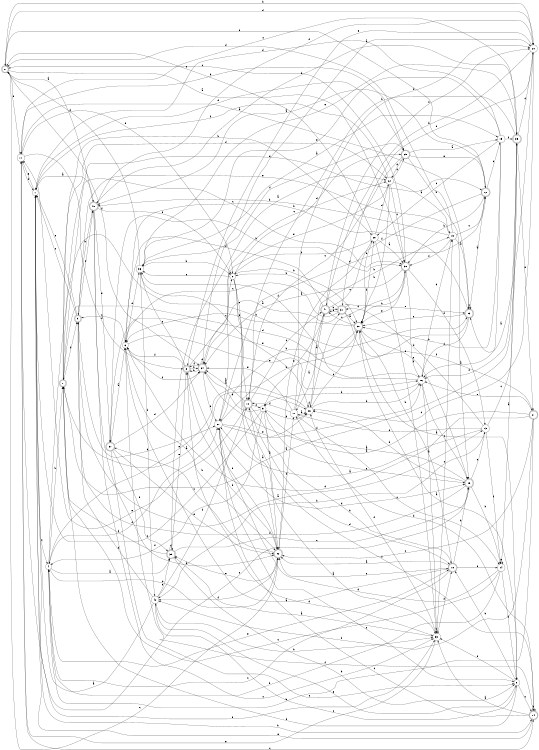 digraph n35_3 {
__start0 [label="" shape="none"];

rankdir=LR;
size="8,5";

s0 [style="rounded,filled", color="black", fillcolor="white" shape="doublecircle", label="0"];
s1 [style="filled", color="black", fillcolor="white" shape="circle", label="1"];
s2 [style="filled", color="black", fillcolor="white" shape="circle", label="2"];
s3 [style="rounded,filled", color="black", fillcolor="white" shape="doublecircle", label="3"];
s4 [style="filled", color="black", fillcolor="white" shape="circle", label="4"];
s5 [style="filled", color="black", fillcolor="white" shape="circle", label="5"];
s6 [style="filled", color="black", fillcolor="white" shape="circle", label="6"];
s7 [style="rounded,filled", color="black", fillcolor="white" shape="doublecircle", label="7"];
s8 [style="filled", color="black", fillcolor="white" shape="circle", label="8"];
s9 [style="rounded,filled", color="black", fillcolor="white" shape="doublecircle", label="9"];
s10 [style="rounded,filled", color="black", fillcolor="white" shape="doublecircle", label="10"];
s11 [style="filled", color="black", fillcolor="white" shape="circle", label="11"];
s12 [style="rounded,filled", color="black", fillcolor="white" shape="doublecircle", label="12"];
s13 [style="filled", color="black", fillcolor="white" shape="circle", label="13"];
s14 [style="rounded,filled", color="black", fillcolor="white" shape="doublecircle", label="14"];
s15 [style="filled", color="black", fillcolor="white" shape="circle", label="15"];
s16 [style="filled", color="black", fillcolor="white" shape="circle", label="16"];
s17 [style="filled", color="black", fillcolor="white" shape="circle", label="17"];
s18 [style="rounded,filled", color="black", fillcolor="white" shape="doublecircle", label="18"];
s19 [style="filled", color="black", fillcolor="white" shape="circle", label="19"];
s20 [style="filled", color="black", fillcolor="white" shape="circle", label="20"];
s21 [style="rounded,filled", color="black", fillcolor="white" shape="doublecircle", label="21"];
s22 [style="filled", color="black", fillcolor="white" shape="circle", label="22"];
s23 [style="rounded,filled", color="black", fillcolor="white" shape="doublecircle", label="23"];
s24 [style="filled", color="black", fillcolor="white" shape="circle", label="24"];
s25 [style="rounded,filled", color="black", fillcolor="white" shape="doublecircle", label="25"];
s26 [style="filled", color="black", fillcolor="white" shape="circle", label="26"];
s27 [style="filled", color="black", fillcolor="white" shape="circle", label="27"];
s28 [style="filled", color="black", fillcolor="white" shape="circle", label="28"];
s29 [style="rounded,filled", color="black", fillcolor="white" shape="doublecircle", label="29"];
s30 [style="rounded,filled", color="black", fillcolor="white" shape="doublecircle", label="30"];
s31 [style="rounded,filled", color="black", fillcolor="white" shape="doublecircle", label="31"];
s32 [style="rounded,filled", color="black", fillcolor="white" shape="doublecircle", label="32"];
s33 [style="filled", color="black", fillcolor="white" shape="circle", label="33"];
s34 [style="rounded,filled", color="black", fillcolor="white" shape="doublecircle", label="34"];
s35 [style="rounded,filled", color="black", fillcolor="white" shape="doublecircle", label="35"];
s36 [style="filled", color="black", fillcolor="white" shape="circle", label="36"];
s37 [style="rounded,filled", color="black", fillcolor="white" shape="doublecircle", label="37"];
s38 [style="rounded,filled", color="black", fillcolor="white" shape="doublecircle", label="38"];
s39 [style="rounded,filled", color="black", fillcolor="white" shape="doublecircle", label="39"];
s40 [style="rounded,filled", color="black", fillcolor="white" shape="doublecircle", label="40"];
s41 [style="rounded,filled", color="black", fillcolor="white" shape="doublecircle", label="41"];
s42 [style="filled", color="black", fillcolor="white" shape="circle", label="42"];
s0 -> s38 [label="a"];
s0 -> s20 [label="b"];
s0 -> s32 [label="c"];
s0 -> s20 [label="d"];
s0 -> s11 [label="e"];
s0 -> s34 [label="f"];
s1 -> s40 [label="a"];
s1 -> s14 [label="b"];
s1 -> s4 [label="c"];
s1 -> s29 [label="d"];
s1 -> s11 [label="e"];
s1 -> s33 [label="f"];
s2 -> s33 [label="a"];
s2 -> s30 [label="b"];
s2 -> s10 [label="c"];
s2 -> s29 [label="d"];
s2 -> s36 [label="e"];
s2 -> s14 [label="f"];
s3 -> s31 [label="a"];
s3 -> s34 [label="b"];
s3 -> s36 [label="c"];
s3 -> s33 [label="d"];
s3 -> s32 [label="e"];
s3 -> s6 [label="f"];
s4 -> s39 [label="a"];
s4 -> s7 [label="b"];
s4 -> s23 [label="c"];
s4 -> s32 [label="d"];
s4 -> s18 [label="e"];
s4 -> s27 [label="f"];
s5 -> s32 [label="a"];
s5 -> s34 [label="b"];
s5 -> s1 [label="c"];
s5 -> s26 [label="d"];
s5 -> s25 [label="e"];
s5 -> s4 [label="f"];
s6 -> s18 [label="a"];
s6 -> s32 [label="b"];
s6 -> s9 [label="c"];
s6 -> s36 [label="d"];
s6 -> s16 [label="e"];
s6 -> s34 [label="f"];
s7 -> s26 [label="a"];
s7 -> s28 [label="b"];
s7 -> s38 [label="c"];
s7 -> s22 [label="d"];
s7 -> s12 [label="e"];
s7 -> s9 [label="f"];
s8 -> s30 [label="a"];
s8 -> s18 [label="b"];
s8 -> s14 [label="c"];
s8 -> s7 [label="d"];
s8 -> s42 [label="e"];
s8 -> s33 [label="f"];
s9 -> s13 [label="a"];
s9 -> s40 [label="b"];
s9 -> s1 [label="c"];
s9 -> s27 [label="d"];
s9 -> s1 [label="e"];
s9 -> s40 [label="f"];
s10 -> s34 [label="a"];
s10 -> s18 [label="b"];
s10 -> s41 [label="c"];
s10 -> s18 [label="d"];
s10 -> s11 [label="e"];
s10 -> s5 [label="f"];
s11 -> s23 [label="a"];
s11 -> s29 [label="b"];
s11 -> s14 [label="c"];
s11 -> s3 [label="d"];
s11 -> s2 [label="e"];
s11 -> s1 [label="f"];
s12 -> s40 [label="a"];
s12 -> s38 [label="b"];
s12 -> s15 [label="c"];
s12 -> s27 [label="d"];
s12 -> s0 [label="e"];
s12 -> s32 [label="f"];
s13 -> s27 [label="a"];
s13 -> s42 [label="b"];
s13 -> s35 [label="c"];
s13 -> s31 [label="d"];
s13 -> s17 [label="e"];
s13 -> s24 [label="f"];
s14 -> s33 [label="a"];
s14 -> s14 [label="b"];
s14 -> s27 [label="c"];
s14 -> s17 [label="d"];
s14 -> s1 [label="e"];
s14 -> s6 [label="f"];
s15 -> s16 [label="a"];
s15 -> s30 [label="b"];
s15 -> s28 [label="c"];
s15 -> s1 [label="d"];
s15 -> s36 [label="e"];
s15 -> s35 [label="f"];
s16 -> s33 [label="a"];
s16 -> s5 [label="b"];
s16 -> s25 [label="c"];
s16 -> s19 [label="d"];
s16 -> s37 [label="e"];
s16 -> s36 [label="f"];
s17 -> s26 [label="a"];
s17 -> s19 [label="b"];
s17 -> s24 [label="c"];
s17 -> s20 [label="d"];
s17 -> s34 [label="e"];
s17 -> s10 [label="f"];
s18 -> s32 [label="a"];
s18 -> s30 [label="b"];
s18 -> s4 [label="c"];
s18 -> s25 [label="d"];
s18 -> s32 [label="e"];
s18 -> s24 [label="f"];
s19 -> s23 [label="a"];
s19 -> s40 [label="b"];
s19 -> s12 [label="c"];
s19 -> s0 [label="d"];
s19 -> s9 [label="e"];
s19 -> s38 [label="f"];
s20 -> s23 [label="a"];
s20 -> s41 [label="b"];
s20 -> s26 [label="c"];
s20 -> s31 [label="d"];
s20 -> s3 [label="e"];
s20 -> s40 [label="f"];
s21 -> s34 [label="a"];
s21 -> s4 [label="b"];
s21 -> s32 [label="c"];
s21 -> s6 [label="d"];
s21 -> s16 [label="e"];
s21 -> s42 [label="f"];
s22 -> s19 [label="a"];
s22 -> s30 [label="b"];
s22 -> s38 [label="c"];
s22 -> s29 [label="d"];
s22 -> s34 [label="e"];
s22 -> s1 [label="f"];
s23 -> s12 [label="a"];
s23 -> s6 [label="b"];
s23 -> s23 [label="c"];
s23 -> s7 [label="d"];
s23 -> s30 [label="e"];
s23 -> s16 [label="f"];
s24 -> s35 [label="a"];
s24 -> s4 [label="b"];
s24 -> s7 [label="c"];
s24 -> s27 [label="d"];
s24 -> s24 [label="e"];
s24 -> s8 [label="f"];
s25 -> s5 [label="a"];
s25 -> s24 [label="b"];
s25 -> s11 [label="c"];
s25 -> s26 [label="d"];
s25 -> s13 [label="e"];
s25 -> s9 [label="f"];
s26 -> s41 [label="a"];
s26 -> s16 [label="b"];
s26 -> s30 [label="c"];
s26 -> s38 [label="d"];
s26 -> s4 [label="e"];
s26 -> s26 [label="f"];
s27 -> s2 [label="a"];
s27 -> s30 [label="b"];
s27 -> s8 [label="c"];
s27 -> s25 [label="d"];
s27 -> s26 [label="e"];
s27 -> s16 [label="f"];
s28 -> s38 [label="a"];
s28 -> s30 [label="b"];
s28 -> s0 [label="c"];
s28 -> s22 [label="d"];
s28 -> s33 [label="e"];
s28 -> s2 [label="f"];
s29 -> s15 [label="a"];
s29 -> s25 [label="b"];
s29 -> s10 [label="c"];
s29 -> s22 [label="d"];
s29 -> s12 [label="e"];
s29 -> s36 [label="f"];
s30 -> s8 [label="a"];
s30 -> s27 [label="b"];
s30 -> s41 [label="c"];
s30 -> s6 [label="d"];
s30 -> s25 [label="e"];
s30 -> s28 [label="f"];
s31 -> s30 [label="a"];
s31 -> s2 [label="b"];
s31 -> s6 [label="c"];
s31 -> s41 [label="d"];
s31 -> s23 [label="e"];
s31 -> s21 [label="f"];
s32 -> s10 [label="a"];
s32 -> s3 [label="b"];
s32 -> s37 [label="c"];
s32 -> s17 [label="d"];
s32 -> s39 [label="e"];
s32 -> s42 [label="f"];
s33 -> s39 [label="a"];
s33 -> s33 [label="b"];
s33 -> s19 [label="c"];
s33 -> s18 [label="d"];
s33 -> s11 [label="e"];
s33 -> s26 [label="f"];
s34 -> s20 [label="a"];
s34 -> s3 [label="b"];
s34 -> s22 [label="c"];
s34 -> s34 [label="d"];
s34 -> s27 [label="e"];
s34 -> s3 [label="f"];
s35 -> s7 [label="a"];
s35 -> s10 [label="b"];
s35 -> s11 [label="c"];
s35 -> s20 [label="d"];
s35 -> s21 [label="e"];
s35 -> s16 [label="f"];
s36 -> s15 [label="a"];
s36 -> s2 [label="b"];
s36 -> s26 [label="c"];
s36 -> s0 [label="d"];
s36 -> s35 [label="e"];
s36 -> s42 [label="f"];
s37 -> s6 [label="a"];
s37 -> s38 [label="b"];
s37 -> s8 [label="c"];
s37 -> s34 [label="d"];
s37 -> s32 [label="e"];
s37 -> s39 [label="f"];
s38 -> s34 [label="a"];
s38 -> s30 [label="b"];
s38 -> s0 [label="c"];
s38 -> s13 [label="d"];
s38 -> s30 [label="e"];
s38 -> s16 [label="f"];
s39 -> s22 [label="a"];
s39 -> s8 [label="b"];
s39 -> s25 [label="c"];
s39 -> s39 [label="d"];
s39 -> s3 [label="e"];
s39 -> s7 [label="f"];
s40 -> s0 [label="a"];
s40 -> s35 [label="b"];
s40 -> s33 [label="c"];
s40 -> s32 [label="d"];
s40 -> s37 [label="e"];
s40 -> s2 [label="f"];
s41 -> s17 [label="a"];
s41 -> s31 [label="b"];
s41 -> s28 [label="c"];
s41 -> s6 [label="d"];
s41 -> s5 [label="e"];
s41 -> s20 [label="f"];
s42 -> s1 [label="a"];
s42 -> s33 [label="b"];
s42 -> s8 [label="c"];
s42 -> s9 [label="d"];
s42 -> s39 [label="e"];
s42 -> s10 [label="f"];

}